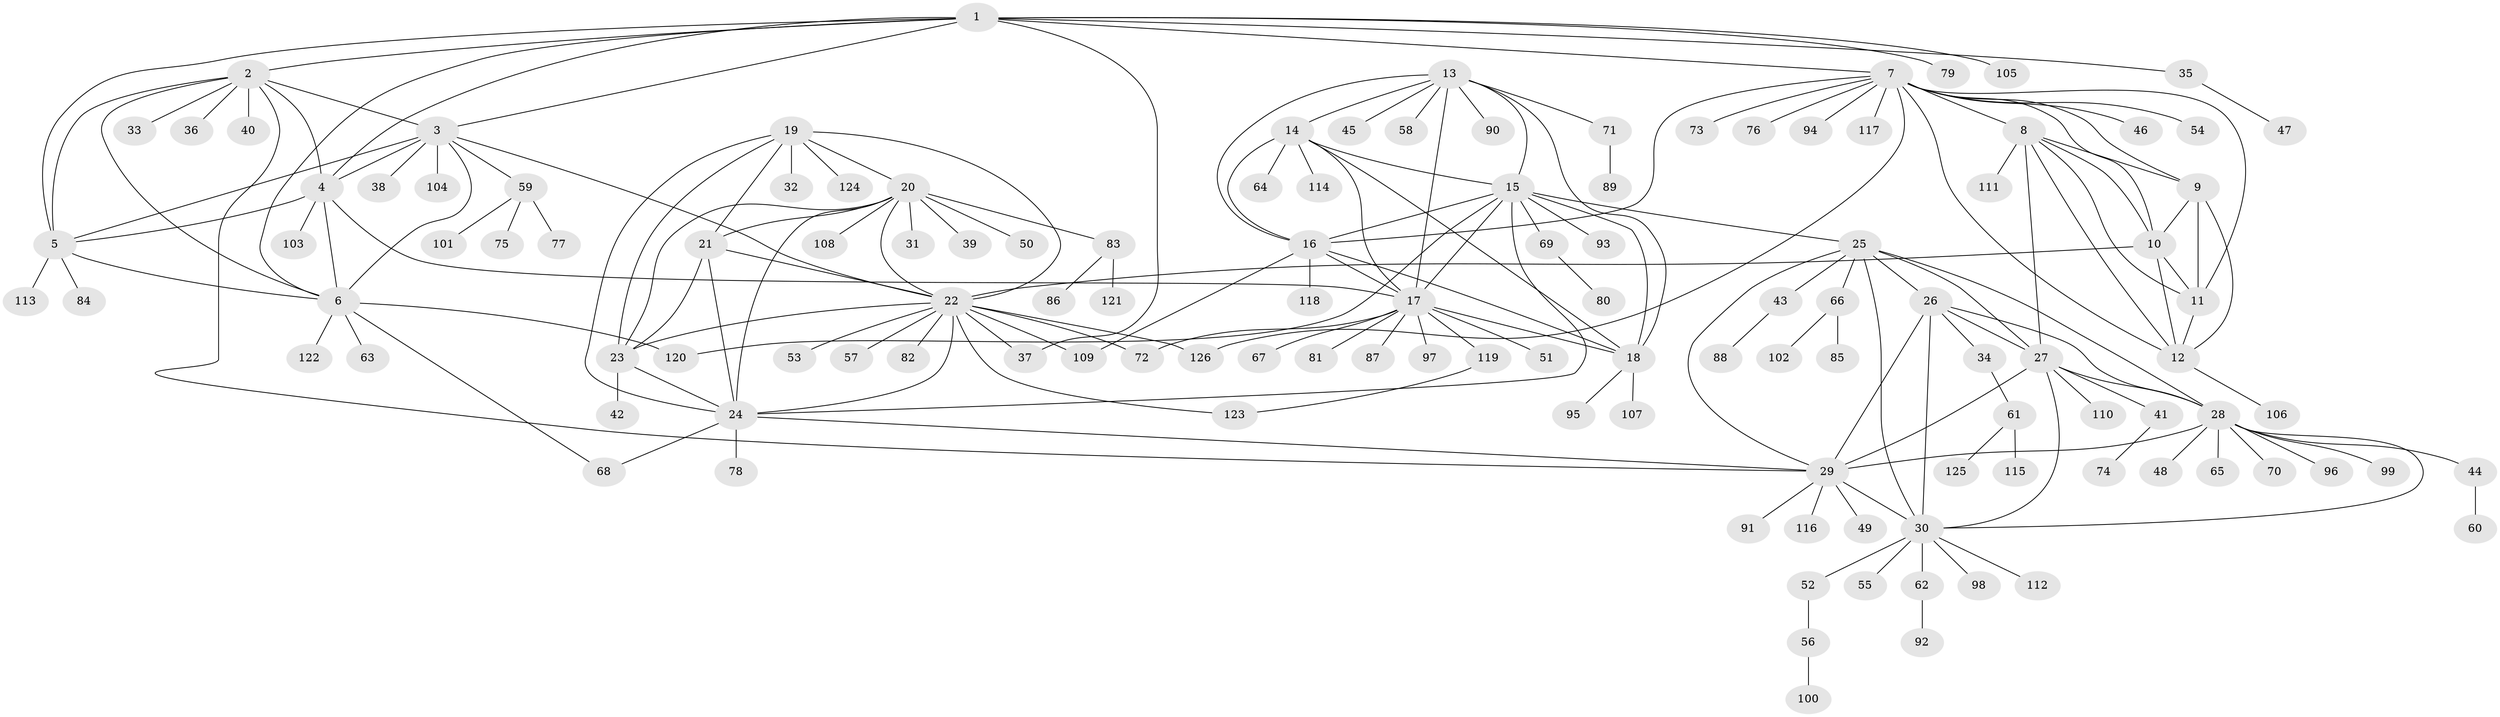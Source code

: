 // Generated by graph-tools (version 1.1) at 2025/50/03/09/25 03:50:29]
// undirected, 126 vertices, 188 edges
graph export_dot {
graph [start="1"]
  node [color=gray90,style=filled];
  1;
  2;
  3;
  4;
  5;
  6;
  7;
  8;
  9;
  10;
  11;
  12;
  13;
  14;
  15;
  16;
  17;
  18;
  19;
  20;
  21;
  22;
  23;
  24;
  25;
  26;
  27;
  28;
  29;
  30;
  31;
  32;
  33;
  34;
  35;
  36;
  37;
  38;
  39;
  40;
  41;
  42;
  43;
  44;
  45;
  46;
  47;
  48;
  49;
  50;
  51;
  52;
  53;
  54;
  55;
  56;
  57;
  58;
  59;
  60;
  61;
  62;
  63;
  64;
  65;
  66;
  67;
  68;
  69;
  70;
  71;
  72;
  73;
  74;
  75;
  76;
  77;
  78;
  79;
  80;
  81;
  82;
  83;
  84;
  85;
  86;
  87;
  88;
  89;
  90;
  91;
  92;
  93;
  94;
  95;
  96;
  97;
  98;
  99;
  100;
  101;
  102;
  103;
  104;
  105;
  106;
  107;
  108;
  109;
  110;
  111;
  112;
  113;
  114;
  115;
  116;
  117;
  118;
  119;
  120;
  121;
  122;
  123;
  124;
  125;
  126;
  1 -- 2;
  1 -- 3;
  1 -- 4;
  1 -- 5;
  1 -- 6;
  1 -- 7;
  1 -- 35;
  1 -- 37;
  1 -- 79;
  1 -- 105;
  2 -- 3;
  2 -- 4;
  2 -- 5;
  2 -- 6;
  2 -- 29;
  2 -- 33;
  2 -- 36;
  2 -- 40;
  3 -- 4;
  3 -- 5;
  3 -- 6;
  3 -- 22;
  3 -- 38;
  3 -- 59;
  3 -- 104;
  4 -- 5;
  4 -- 6;
  4 -- 17;
  4 -- 103;
  5 -- 6;
  5 -- 84;
  5 -- 113;
  6 -- 63;
  6 -- 68;
  6 -- 120;
  6 -- 122;
  7 -- 8;
  7 -- 9;
  7 -- 10;
  7 -- 11;
  7 -- 12;
  7 -- 16;
  7 -- 46;
  7 -- 54;
  7 -- 73;
  7 -- 76;
  7 -- 94;
  7 -- 117;
  7 -- 126;
  8 -- 9;
  8 -- 10;
  8 -- 11;
  8 -- 12;
  8 -- 27;
  8 -- 111;
  9 -- 10;
  9 -- 11;
  9 -- 12;
  10 -- 11;
  10 -- 12;
  10 -- 22;
  11 -- 12;
  12 -- 106;
  13 -- 14;
  13 -- 15;
  13 -- 16;
  13 -- 17;
  13 -- 18;
  13 -- 45;
  13 -- 58;
  13 -- 71;
  13 -- 90;
  14 -- 15;
  14 -- 16;
  14 -- 17;
  14 -- 18;
  14 -- 64;
  14 -- 114;
  15 -- 16;
  15 -- 17;
  15 -- 18;
  15 -- 24;
  15 -- 25;
  15 -- 69;
  15 -- 93;
  15 -- 120;
  16 -- 17;
  16 -- 18;
  16 -- 109;
  16 -- 118;
  17 -- 18;
  17 -- 51;
  17 -- 67;
  17 -- 72;
  17 -- 81;
  17 -- 87;
  17 -- 97;
  17 -- 119;
  18 -- 95;
  18 -- 107;
  19 -- 20;
  19 -- 21;
  19 -- 22;
  19 -- 23;
  19 -- 24;
  19 -- 32;
  19 -- 124;
  20 -- 21;
  20 -- 22;
  20 -- 23;
  20 -- 24;
  20 -- 31;
  20 -- 39;
  20 -- 50;
  20 -- 83;
  20 -- 108;
  21 -- 22;
  21 -- 23;
  21 -- 24;
  22 -- 23;
  22 -- 24;
  22 -- 37;
  22 -- 53;
  22 -- 57;
  22 -- 72;
  22 -- 82;
  22 -- 109;
  22 -- 123;
  22 -- 126;
  23 -- 24;
  23 -- 42;
  24 -- 29;
  24 -- 68;
  24 -- 78;
  25 -- 26;
  25 -- 27;
  25 -- 28;
  25 -- 29;
  25 -- 30;
  25 -- 43;
  25 -- 66;
  26 -- 27;
  26 -- 28;
  26 -- 29;
  26 -- 30;
  26 -- 34;
  27 -- 28;
  27 -- 29;
  27 -- 30;
  27 -- 41;
  27 -- 110;
  28 -- 29;
  28 -- 30;
  28 -- 44;
  28 -- 48;
  28 -- 65;
  28 -- 70;
  28 -- 96;
  28 -- 99;
  29 -- 30;
  29 -- 49;
  29 -- 91;
  29 -- 116;
  30 -- 52;
  30 -- 55;
  30 -- 62;
  30 -- 98;
  30 -- 112;
  34 -- 61;
  35 -- 47;
  41 -- 74;
  43 -- 88;
  44 -- 60;
  52 -- 56;
  56 -- 100;
  59 -- 75;
  59 -- 77;
  59 -- 101;
  61 -- 115;
  61 -- 125;
  62 -- 92;
  66 -- 85;
  66 -- 102;
  69 -- 80;
  71 -- 89;
  83 -- 86;
  83 -- 121;
  119 -- 123;
}
